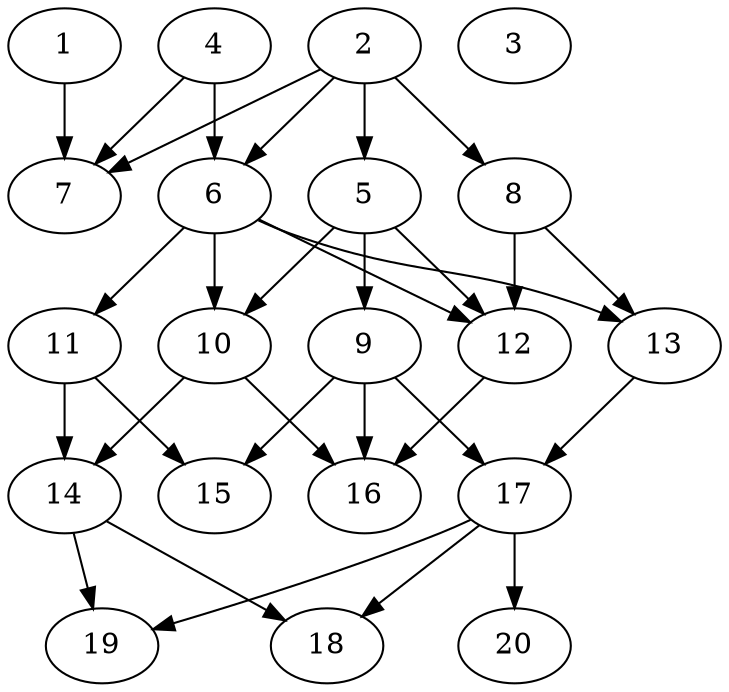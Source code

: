 // DAG automatically generated by daggen at Thu Oct  3 13:58:42 2019
// ./daggen --dot -n 20 --ccr 0.5 --fat 0.5 --regular 0.5 --density 0.6 --mindata 5242880 --maxdata 52428800 
digraph G {
  1 [size="79816704", alpha="0.16", expect_size="39908352"] 
  1 -> 7 [size ="39908352"]
  2 [size="78262272", alpha="0.16", expect_size="39131136"] 
  2 -> 5 [size ="39131136"]
  2 -> 6 [size ="39131136"]
  2 -> 7 [size ="39131136"]
  2 -> 8 [size ="39131136"]
  3 [size="58490880", alpha="0.13", expect_size="29245440"] 
  4 [size="53719040", alpha="0.17", expect_size="26859520"] 
  4 -> 6 [size ="26859520"]
  4 -> 7 [size ="26859520"]
  5 [size="22188032", alpha="0.01", expect_size="11094016"] 
  5 -> 9 [size ="11094016"]
  5 -> 10 [size ="11094016"]
  5 -> 12 [size ="11094016"]
  6 [size="91807744", alpha="0.09", expect_size="45903872"] 
  6 -> 10 [size ="45903872"]
  6 -> 11 [size ="45903872"]
  6 -> 12 [size ="45903872"]
  6 -> 13 [size ="45903872"]
  7 [size="61468672", alpha="0.10", expect_size="30734336"] 
  8 [size="48640000", alpha="0.12", expect_size="24320000"] 
  8 -> 12 [size ="24320000"]
  8 -> 13 [size ="24320000"]
  9 [size="23654400", alpha="0.06", expect_size="11827200"] 
  9 -> 15 [size ="11827200"]
  9 -> 16 [size ="11827200"]
  9 -> 17 [size ="11827200"]
  10 [size="80560128", alpha="0.19", expect_size="40280064"] 
  10 -> 14 [size ="40280064"]
  10 -> 16 [size ="40280064"]
  11 [size="13715456", alpha="0.09", expect_size="6857728"] 
  11 -> 14 [size ="6857728"]
  11 -> 15 [size ="6857728"]
  12 [size="90839040", alpha="0.00", expect_size="45419520"] 
  12 -> 16 [size ="45419520"]
  13 [size="71944192", alpha="0.17", expect_size="35972096"] 
  13 -> 17 [size ="35972096"]
  14 [size="37392384", alpha="0.08", expect_size="18696192"] 
  14 -> 18 [size ="18696192"]
  14 -> 19 [size ="18696192"]
  15 [size="24653824", alpha="0.11", expect_size="12326912"] 
  16 [size="30339072", alpha="0.19", expect_size="15169536"] 
  17 [size="72820736", alpha="0.03", expect_size="36410368"] 
  17 -> 18 [size ="36410368"]
  17 -> 19 [size ="36410368"]
  17 -> 20 [size ="36410368"]
  18 [size="27000832", alpha="0.02", expect_size="13500416"] 
  19 [size="83873792", alpha="0.06", expect_size="41936896"] 
  20 [size="16945152", alpha="0.06", expect_size="8472576"] 
}
